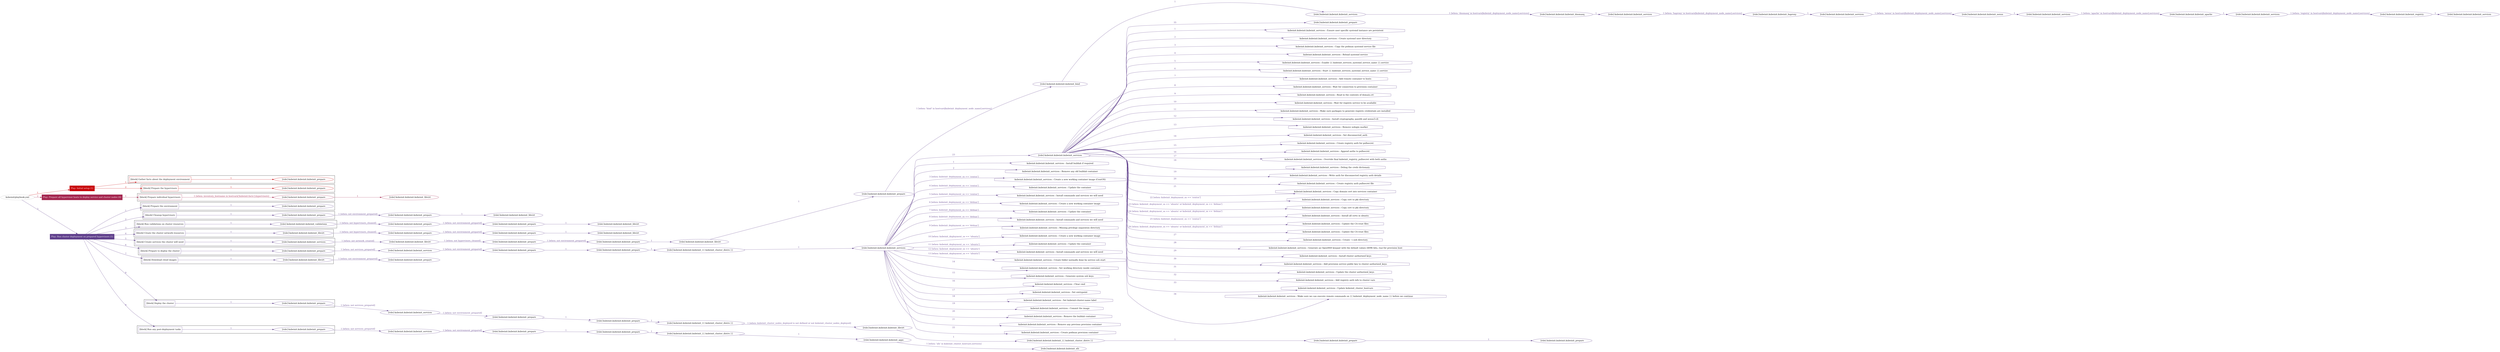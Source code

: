 digraph {
	graph [concentrate=true ordering=in rankdir=LR ratio=fill]
	edge [esep=5 sep=10]
	"kubeinit/playbook.yml" [id=root_node style=dotted]
	play_7ef641d2 [label="Play: Initial setup (1)" color="#c80408" fontcolor="#ffffff" id=play_7ef641d2 shape=box style=filled tooltip=localhost]
	"kubeinit/playbook.yml" -> play_7ef641d2 [label="1 " color="#c80408" fontcolor="#c80408" id=edge_9229eb33 labeltooltip="1 " tooltip="1 "]
	subgraph "kubeinit.kubeinit.kubeinit_prepare" {
		role_d3c37655 [label="[role] kubeinit.kubeinit.kubeinit_prepare" color="#c80408" id=role_d3c37655 tooltip="kubeinit.kubeinit.kubeinit_prepare"]
	}
	subgraph "kubeinit.kubeinit.kubeinit_prepare" {
		role_9388f45e [label="[role] kubeinit.kubeinit.kubeinit_prepare" color="#c80408" id=role_9388f45e tooltip="kubeinit.kubeinit.kubeinit_prepare"]
	}
	subgraph "Play: Initial setup (1)" {
		play_7ef641d2 -> block_a620cf10 [label=1 color="#c80408" fontcolor="#c80408" id=edge_3f5828ea labeltooltip=1 tooltip=1]
		subgraph cluster_block_a620cf10 {
			block_a620cf10 [label="[block] Gather facts about the deployment environment" color="#c80408" id=block_a620cf10 labeltooltip="Gather facts about the deployment environment" shape=box tooltip="Gather facts about the deployment environment"]
			block_a620cf10 -> role_d3c37655 [label="1 " color="#c80408" fontcolor="#c80408" id=edge_a0def81d labeltooltip="1 " tooltip="1 "]
		}
		play_7ef641d2 -> block_ea9858f0 [label=2 color="#c80408" fontcolor="#c80408" id=edge_86a83e58 labeltooltip=2 tooltip=2]
		subgraph cluster_block_ea9858f0 {
			block_ea9858f0 [label="[block] Prepare the hypervisors" color="#c80408" id=block_ea9858f0 labeltooltip="Prepare the hypervisors" shape=box tooltip="Prepare the hypervisors"]
			block_ea9858f0 -> role_9388f45e [label="1 " color="#c80408" fontcolor="#c80408" id=edge_9d6ac2a5 labeltooltip="1 " tooltip="1 "]
		}
	}
	play_17b8e06a [label="Play: Prepare all hypervisor hosts to deploy service and cluster nodes (0)" color="#a52750" fontcolor="#ffffff" id=play_17b8e06a shape=box style=filled tooltip="Play: Prepare all hypervisor hosts to deploy service and cluster nodes (0)"]
	"kubeinit/playbook.yml" -> play_17b8e06a [label="2 " color="#a52750" fontcolor="#a52750" id=edge_feb32a1e labeltooltip="2 " tooltip="2 "]
	subgraph "kubeinit.kubeinit.kubeinit_libvirt" {
		role_d0f6a2a2 [label="[role] kubeinit.kubeinit.kubeinit_libvirt" color="#a52750" id=role_d0f6a2a2 tooltip="kubeinit.kubeinit.kubeinit_libvirt"]
	}
	subgraph "kubeinit.kubeinit.kubeinit_prepare" {
		role_61cc13ee [label="[role] kubeinit.kubeinit.kubeinit_prepare" color="#a52750" id=role_61cc13ee tooltip="kubeinit.kubeinit.kubeinit_prepare"]
		role_61cc13ee -> role_d0f6a2a2 [label="1 " color="#a52750" fontcolor="#a52750" id=edge_6cecacc5 labeltooltip="1 " tooltip="1 "]
	}
	subgraph "Play: Prepare all hypervisor hosts to deploy service and cluster nodes (0)" {
		play_17b8e06a -> block_38762909 [label=1 color="#a52750" fontcolor="#a52750" id=edge_f8ca1d44 labeltooltip=1 tooltip=1]
		subgraph cluster_block_38762909 {
			block_38762909 [label="[block] Prepare individual hypervisors" color="#a52750" id=block_38762909 labeltooltip="Prepare individual hypervisors" shape=box tooltip="Prepare individual hypervisors"]
			block_38762909 -> role_61cc13ee [label="1 [when: inventory_hostname in hostvars['kubeinit-facts'].hypervisors]" color="#a52750" fontcolor="#a52750" id=edge_7ad7c5ab labeltooltip="1 [when: inventory_hostname in hostvars['kubeinit-facts'].hypervisors]" tooltip="1 [when: inventory_hostname in hostvars['kubeinit-facts'].hypervisors]"]
		}
	}
	play_dc8e702c [label="Play: Run cluster deployment on prepared hypervisors (1)" color="#60408c" fontcolor="#ffffff" id=play_dc8e702c shape=box style=filled tooltip=localhost]
	"kubeinit/playbook.yml" -> play_dc8e702c [label="3 " color="#60408c" fontcolor="#60408c" id=edge_429077a0 labeltooltip="3 " tooltip="3 "]
	subgraph "kubeinit.kubeinit.kubeinit_prepare" {
		role_bfa37e67 [label="[role] kubeinit.kubeinit.kubeinit_prepare" color="#60408c" id=role_bfa37e67 tooltip="kubeinit.kubeinit.kubeinit_prepare"]
	}
	subgraph "kubeinit.kubeinit.kubeinit_libvirt" {
		role_1237eab3 [label="[role] kubeinit.kubeinit.kubeinit_libvirt" color="#60408c" id=role_1237eab3 tooltip="kubeinit.kubeinit.kubeinit_libvirt"]
	}
	subgraph "kubeinit.kubeinit.kubeinit_prepare" {
		role_0412e98e [label="[role] kubeinit.kubeinit.kubeinit_prepare" color="#60408c" id=role_0412e98e tooltip="kubeinit.kubeinit.kubeinit_prepare"]
		role_0412e98e -> role_1237eab3 [label="1 " color="#60408c" fontcolor="#60408c" id=edge_304045d6 labeltooltip="1 " tooltip="1 "]
	}
	subgraph "kubeinit.kubeinit.kubeinit_prepare" {
		role_9734fdad [label="[role] kubeinit.kubeinit.kubeinit_prepare" color="#60408c" id=role_9734fdad tooltip="kubeinit.kubeinit.kubeinit_prepare"]
		role_9734fdad -> role_0412e98e [label="1 [when: not environment_prepared]" color="#60408c" fontcolor="#60408c" id=edge_ce184e13 labeltooltip="1 [when: not environment_prepared]" tooltip="1 [when: not environment_prepared]"]
	}
	subgraph "kubeinit.kubeinit.kubeinit_libvirt" {
		role_51c40571 [label="[role] kubeinit.kubeinit.kubeinit_libvirt" color="#60408c" id=role_51c40571 tooltip="kubeinit.kubeinit.kubeinit_libvirt"]
	}
	subgraph "kubeinit.kubeinit.kubeinit_prepare" {
		role_e1548ede [label="[role] kubeinit.kubeinit.kubeinit_prepare" color="#60408c" id=role_e1548ede tooltip="kubeinit.kubeinit.kubeinit_prepare"]
		role_e1548ede -> role_51c40571 [label="1 " color="#60408c" fontcolor="#60408c" id=edge_ac1dd80b labeltooltip="1 " tooltip="1 "]
	}
	subgraph "kubeinit.kubeinit.kubeinit_prepare" {
		role_bcafccd6 [label="[role] kubeinit.kubeinit.kubeinit_prepare" color="#60408c" id=role_bcafccd6 tooltip="kubeinit.kubeinit.kubeinit_prepare"]
		role_bcafccd6 -> role_e1548ede [label="1 [when: not environment_prepared]" color="#60408c" fontcolor="#60408c" id=edge_20e66e1a labeltooltip="1 [when: not environment_prepared]" tooltip="1 [when: not environment_prepared]"]
	}
	subgraph "kubeinit.kubeinit.kubeinit_validations" {
		role_912730a7 [label="[role] kubeinit.kubeinit.kubeinit_validations" color="#60408c" id=role_912730a7 tooltip="kubeinit.kubeinit.kubeinit_validations"]
		role_912730a7 -> role_bcafccd6 [label="1 [when: not hypervisors_cleaned]" color="#60408c" fontcolor="#60408c" id=edge_6a1ddc0b labeltooltip="1 [when: not hypervisors_cleaned]" tooltip="1 [when: not hypervisors_cleaned]"]
	}
	subgraph "kubeinit.kubeinit.kubeinit_libvirt" {
		role_a18df53a [label="[role] kubeinit.kubeinit.kubeinit_libvirt" color="#60408c" id=role_a18df53a tooltip="kubeinit.kubeinit.kubeinit_libvirt"]
	}
	subgraph "kubeinit.kubeinit.kubeinit_prepare" {
		role_34956308 [label="[role] kubeinit.kubeinit.kubeinit_prepare" color="#60408c" id=role_34956308 tooltip="kubeinit.kubeinit.kubeinit_prepare"]
		role_34956308 -> role_a18df53a [label="1 " color="#60408c" fontcolor="#60408c" id=edge_374e7205 labeltooltip="1 " tooltip="1 "]
	}
	subgraph "kubeinit.kubeinit.kubeinit_prepare" {
		role_d9edcf5e [label="[role] kubeinit.kubeinit.kubeinit_prepare" color="#60408c" id=role_d9edcf5e tooltip="kubeinit.kubeinit.kubeinit_prepare"]
		role_d9edcf5e -> role_34956308 [label="1 [when: not environment_prepared]" color="#60408c" fontcolor="#60408c" id=edge_7bb5e4b8 labeltooltip="1 [when: not environment_prepared]" tooltip="1 [when: not environment_prepared]"]
	}
	subgraph "kubeinit.kubeinit.kubeinit_libvirt" {
		role_9722047a [label="[role] kubeinit.kubeinit.kubeinit_libvirt" color="#60408c" id=role_9722047a tooltip="kubeinit.kubeinit.kubeinit_libvirt"]
		role_9722047a -> role_d9edcf5e [label="1 [when: not hypervisors_cleaned]" color="#60408c" fontcolor="#60408c" id=edge_a1072fc7 labeltooltip="1 [when: not hypervisors_cleaned]" tooltip="1 [when: not hypervisors_cleaned]"]
	}
	subgraph "kubeinit.kubeinit.kubeinit_services" {
		role_895cd0a5 [label="[role] kubeinit.kubeinit.kubeinit_services" color="#60408c" id=role_895cd0a5 tooltip="kubeinit.kubeinit.kubeinit_services"]
	}
	subgraph "kubeinit.kubeinit.kubeinit_registry" {
		role_f5557b2b [label="[role] kubeinit.kubeinit.kubeinit_registry" color="#60408c" id=role_f5557b2b tooltip="kubeinit.kubeinit.kubeinit_registry"]
		role_f5557b2b -> role_895cd0a5 [label="1 " color="#60408c" fontcolor="#60408c" id=edge_2aadaecb labeltooltip="1 " tooltip="1 "]
	}
	subgraph "kubeinit.kubeinit.kubeinit_services" {
		role_0cc4aad2 [label="[role] kubeinit.kubeinit.kubeinit_services" color="#60408c" id=role_0cc4aad2 tooltip="kubeinit.kubeinit.kubeinit_services"]
		role_0cc4aad2 -> role_f5557b2b [label="1 [when: 'registry' in hostvars[kubeinit_deployment_node_name].services]" color="#60408c" fontcolor="#60408c" id=edge_55b027f3 labeltooltip="1 [when: 'registry' in hostvars[kubeinit_deployment_node_name].services]" tooltip="1 [when: 'registry' in hostvars[kubeinit_deployment_node_name].services]"]
	}
	subgraph "kubeinit.kubeinit.kubeinit_apache" {
		role_e79967e1 [label="[role] kubeinit.kubeinit.kubeinit_apache" color="#60408c" id=role_e79967e1 tooltip="kubeinit.kubeinit.kubeinit_apache"]
		role_e79967e1 -> role_0cc4aad2 [label="1 " color="#60408c" fontcolor="#60408c" id=edge_3d28e336 labeltooltip="1 " tooltip="1 "]
	}
	subgraph "kubeinit.kubeinit.kubeinit_services" {
		role_bc97a1d6 [label="[role] kubeinit.kubeinit.kubeinit_services" color="#60408c" id=role_bc97a1d6 tooltip="kubeinit.kubeinit.kubeinit_services"]
		role_bc97a1d6 -> role_e79967e1 [label="1 [when: 'apache' in hostvars[kubeinit_deployment_node_name].services]" color="#60408c" fontcolor="#60408c" id=edge_e76943b4 labeltooltip="1 [when: 'apache' in hostvars[kubeinit_deployment_node_name].services]" tooltip="1 [when: 'apache' in hostvars[kubeinit_deployment_node_name].services]"]
	}
	subgraph "kubeinit.kubeinit.kubeinit_nexus" {
		role_aae0667c [label="[role] kubeinit.kubeinit.kubeinit_nexus" color="#60408c" id=role_aae0667c tooltip="kubeinit.kubeinit.kubeinit_nexus"]
		role_aae0667c -> role_bc97a1d6 [label="1 " color="#60408c" fontcolor="#60408c" id=edge_2239d2ff labeltooltip="1 " tooltip="1 "]
	}
	subgraph "kubeinit.kubeinit.kubeinit_services" {
		role_c2e85fbb [label="[role] kubeinit.kubeinit.kubeinit_services" color="#60408c" id=role_c2e85fbb tooltip="kubeinit.kubeinit.kubeinit_services"]
		role_c2e85fbb -> role_aae0667c [label="1 [when: 'nexus' in hostvars[kubeinit_deployment_node_name].services]" color="#60408c" fontcolor="#60408c" id=edge_f15aad3e labeltooltip="1 [when: 'nexus' in hostvars[kubeinit_deployment_node_name].services]" tooltip="1 [when: 'nexus' in hostvars[kubeinit_deployment_node_name].services]"]
	}
	subgraph "kubeinit.kubeinit.kubeinit_haproxy" {
		role_f889a694 [label="[role] kubeinit.kubeinit.kubeinit_haproxy" color="#60408c" id=role_f889a694 tooltip="kubeinit.kubeinit.kubeinit_haproxy"]
		role_f889a694 -> role_c2e85fbb [label="1 " color="#60408c" fontcolor="#60408c" id=edge_c2e4ac3a labeltooltip="1 " tooltip="1 "]
	}
	subgraph "kubeinit.kubeinit.kubeinit_services" {
		role_9a3930e7 [label="[role] kubeinit.kubeinit.kubeinit_services" color="#60408c" id=role_9a3930e7 tooltip="kubeinit.kubeinit.kubeinit_services"]
		role_9a3930e7 -> role_f889a694 [label="1 [when: 'haproxy' in hostvars[kubeinit_deployment_node_name].services]" color="#60408c" fontcolor="#60408c" id=edge_5c1b4504 labeltooltip="1 [when: 'haproxy' in hostvars[kubeinit_deployment_node_name].services]" tooltip="1 [when: 'haproxy' in hostvars[kubeinit_deployment_node_name].services]"]
	}
	subgraph "kubeinit.kubeinit.kubeinit_dnsmasq" {
		role_8febf64c [label="[role] kubeinit.kubeinit.kubeinit_dnsmasq" color="#60408c" id=role_8febf64c tooltip="kubeinit.kubeinit.kubeinit_dnsmasq"]
		role_8febf64c -> role_9a3930e7 [label="1 " color="#60408c" fontcolor="#60408c" id=edge_4bfc6994 labeltooltip="1 " tooltip="1 "]
	}
	subgraph "kubeinit.kubeinit.kubeinit_services" {
		role_ddec2f4d [label="[role] kubeinit.kubeinit.kubeinit_services" color="#60408c" id=role_ddec2f4d tooltip="kubeinit.kubeinit.kubeinit_services"]
		role_ddec2f4d -> role_8febf64c [label="1 [when: 'dnsmasq' in hostvars[kubeinit_deployment_node_name].services]" color="#60408c" fontcolor="#60408c" id=edge_0fdf2eda labeltooltip="1 [when: 'dnsmasq' in hostvars[kubeinit_deployment_node_name].services]" tooltip="1 [when: 'dnsmasq' in hostvars[kubeinit_deployment_node_name].services]"]
	}
	subgraph "kubeinit.kubeinit.kubeinit_bind" {
		role_a89654ce [label="[role] kubeinit.kubeinit.kubeinit_bind" color="#60408c" id=role_a89654ce tooltip="kubeinit.kubeinit.kubeinit_bind"]
		role_a89654ce -> role_ddec2f4d [label="1 " color="#60408c" fontcolor="#60408c" id=edge_c0d2527a labeltooltip="1 " tooltip="1 "]
	}
	subgraph "kubeinit.kubeinit.kubeinit_prepare" {
		role_81227432 [label="[role] kubeinit.kubeinit.kubeinit_prepare" color="#60408c" id=role_81227432 tooltip="kubeinit.kubeinit.kubeinit_prepare"]
		role_81227432 -> role_a89654ce [label="1 [when: 'bind' in hostvars[kubeinit_deployment_node_name].services]" color="#60408c" fontcolor="#60408c" id=edge_bbfbdb62 labeltooltip="1 [when: 'bind' in hostvars[kubeinit_deployment_node_name].services]" tooltip="1 [when: 'bind' in hostvars[kubeinit_deployment_node_name].services]"]
	}
	subgraph "kubeinit.kubeinit.kubeinit_libvirt" {
		role_92d2080b [label="[role] kubeinit.kubeinit.kubeinit_libvirt" color="#60408c" id=role_92d2080b tooltip="kubeinit.kubeinit.kubeinit_libvirt"]
		role_92d2080b -> role_81227432 [label="1 " color="#60408c" fontcolor="#60408c" id=edge_01292483 labeltooltip="1 " tooltip="1 "]
	}
	subgraph "kubeinit.kubeinit.kubeinit_prepare" {
		role_4202a0f2 [label="[role] kubeinit.kubeinit.kubeinit_prepare" color="#60408c" id=role_4202a0f2 tooltip="kubeinit.kubeinit.kubeinit_prepare"]
		role_4202a0f2 -> role_92d2080b [label="1 " color="#60408c" fontcolor="#60408c" id=edge_36258287 labeltooltip="1 " tooltip="1 "]
	}
	subgraph "kubeinit.kubeinit.kubeinit_prepare" {
		role_b561aedf [label="[role] kubeinit.kubeinit.kubeinit_prepare" color="#60408c" id=role_b561aedf tooltip="kubeinit.kubeinit.kubeinit_prepare"]
		role_b561aedf -> role_4202a0f2 [label="1 [when: not environment_prepared]" color="#60408c" fontcolor="#60408c" id=edge_51d8f796 labeltooltip="1 [when: not environment_prepared]" tooltip="1 [when: not environment_prepared]"]
	}
	subgraph "kubeinit.kubeinit.kubeinit_libvirt" {
		role_6730b443 [label="[role] kubeinit.kubeinit.kubeinit_libvirt" color="#60408c" id=role_6730b443 tooltip="kubeinit.kubeinit.kubeinit_libvirt"]
		role_6730b443 -> role_b561aedf [label="1 [when: not hypervisors_cleaned]" color="#60408c" fontcolor="#60408c" id=edge_279ea3dd labeltooltip="1 [when: not hypervisors_cleaned]" tooltip="1 [when: not hypervisors_cleaned]"]
	}
	subgraph "kubeinit.kubeinit.kubeinit_services" {
		role_2de097e1 [label="[role] kubeinit.kubeinit.kubeinit_services" color="#60408c" id=role_2de097e1 tooltip="kubeinit.kubeinit.kubeinit_services"]
		role_2de097e1 -> role_6730b443 [label="1 [when: not network_created]" color="#60408c" fontcolor="#60408c" id=edge_ddd098fb labeltooltip="1 [when: not network_created]" tooltip="1 [when: not network_created]"]
	}
	subgraph "kubeinit.kubeinit.kubeinit_prepare" {
		role_52559f12 [label="[role] kubeinit.kubeinit.kubeinit_prepare" color="#60408c" id=role_52559f12 tooltip="kubeinit.kubeinit.kubeinit_prepare"]
	}
	subgraph "kubeinit.kubeinit.kubeinit_services" {
		role_8ddd42b5 [label="[role] kubeinit.kubeinit.kubeinit_services" color="#60408c" id=role_8ddd42b5 tooltip="kubeinit.kubeinit.kubeinit_services"]
		task_cc724f95 [label="kubeinit.kubeinit.kubeinit_services : Ensure user specific systemd instance are persistent" color="#60408c" id=task_cc724f95 shape=octagon tooltip="kubeinit.kubeinit.kubeinit_services : Ensure user specific systemd instance are persistent"]
		role_8ddd42b5 -> task_cc724f95 [label="1 " color="#60408c" fontcolor="#60408c" id=edge_41b748b6 labeltooltip="1 " tooltip="1 "]
		task_15141f23 [label="kubeinit.kubeinit.kubeinit_services : Create systemd user directory" color="#60408c" id=task_15141f23 shape=octagon tooltip="kubeinit.kubeinit.kubeinit_services : Create systemd user directory"]
		role_8ddd42b5 -> task_15141f23 [label="2 " color="#60408c" fontcolor="#60408c" id=edge_24dd7a81 labeltooltip="2 " tooltip="2 "]
		task_aae76a20 [label="kubeinit.kubeinit.kubeinit_services : Copy the podman systemd service file" color="#60408c" id=task_aae76a20 shape=octagon tooltip="kubeinit.kubeinit.kubeinit_services : Copy the podman systemd service file"]
		role_8ddd42b5 -> task_aae76a20 [label="3 " color="#60408c" fontcolor="#60408c" id=edge_8f98169f labeltooltip="3 " tooltip="3 "]
		task_e83495ce [label="kubeinit.kubeinit.kubeinit_services : Reload systemd service" color="#60408c" id=task_e83495ce shape=octagon tooltip="kubeinit.kubeinit.kubeinit_services : Reload systemd service"]
		role_8ddd42b5 -> task_e83495ce [label="4 " color="#60408c" fontcolor="#60408c" id=edge_6c76dcc4 labeltooltip="4 " tooltip="4 "]
		task_2aa508a5 [label="kubeinit.kubeinit.kubeinit_services : Enable {{ kubeinit_services_systemd_service_name }}.service" color="#60408c" id=task_2aa508a5 shape=octagon tooltip="kubeinit.kubeinit.kubeinit_services : Enable {{ kubeinit_services_systemd_service_name }}.service"]
		role_8ddd42b5 -> task_2aa508a5 [label="5 " color="#60408c" fontcolor="#60408c" id=edge_395c88e9 labeltooltip="5 " tooltip="5 "]
		task_11880cfb [label="kubeinit.kubeinit.kubeinit_services : Start {{ kubeinit_services_systemd_service_name }}.service" color="#60408c" id=task_11880cfb shape=octagon tooltip="kubeinit.kubeinit.kubeinit_services : Start {{ kubeinit_services_systemd_service_name }}.service"]
		role_8ddd42b5 -> task_11880cfb [label="6 " color="#60408c" fontcolor="#60408c" id=edge_130b6fc4 labeltooltip="6 " tooltip="6 "]
		task_1d15d584 [label="kubeinit.kubeinit.kubeinit_services : Add remote container to hosts" color="#60408c" id=task_1d15d584 shape=octagon tooltip="kubeinit.kubeinit.kubeinit_services : Add remote container to hosts"]
		role_8ddd42b5 -> task_1d15d584 [label="7 " color="#60408c" fontcolor="#60408c" id=edge_6a71ab74 labeltooltip="7 " tooltip="7 "]
		task_0cb507a7 [label="kubeinit.kubeinit.kubeinit_services : Wait for connection to provision container" color="#60408c" id=task_0cb507a7 shape=octagon tooltip="kubeinit.kubeinit.kubeinit_services : Wait for connection to provision container"]
		role_8ddd42b5 -> task_0cb507a7 [label="8 " color="#60408c" fontcolor="#60408c" id=edge_fb9d86ee labeltooltip="8 " tooltip="8 "]
		task_c0b17337 [label="kubeinit.kubeinit.kubeinit_services : Read in the contents of domain.crt" color="#60408c" id=task_c0b17337 shape=octagon tooltip="kubeinit.kubeinit.kubeinit_services : Read in the contents of domain.crt"]
		role_8ddd42b5 -> task_c0b17337 [label="9 " color="#60408c" fontcolor="#60408c" id=edge_d0fd674a labeltooltip="9 " tooltip="9 "]
		task_5dca2523 [label="kubeinit.kubeinit.kubeinit_services : Wait for registry service to be available" color="#60408c" id=task_5dca2523 shape=octagon tooltip="kubeinit.kubeinit.kubeinit_services : Wait for registry service to be available"]
		role_8ddd42b5 -> task_5dca2523 [label="10 " color="#60408c" fontcolor="#60408c" id=edge_f971479e labeltooltip="10 " tooltip="10 "]
		task_5818f3e5 [label="kubeinit.kubeinit.kubeinit_services : Make sure packages to generate registry credentials are installed" color="#60408c" id=task_5818f3e5 shape=octagon tooltip="kubeinit.kubeinit.kubeinit_services : Make sure packages to generate registry credentials are installed"]
		role_8ddd42b5 -> task_5818f3e5 [label="11 " color="#60408c" fontcolor="#60408c" id=edge_f937b6a9 labeltooltip="11 " tooltip="11 "]
		task_ad82a70c [label="kubeinit.kubeinit.kubeinit_services : Install cryptography, passlib and nexus3-cli" color="#60408c" id=task_ad82a70c shape=octagon tooltip="kubeinit.kubeinit.kubeinit_services : Install cryptography, passlib and nexus3-cli"]
		role_8ddd42b5 -> task_ad82a70c [label="12 " color="#60408c" fontcolor="#60408c" id=edge_6a3cb16e labeltooltip="12 " tooltip="12 "]
		task_36d6356a [label="kubeinit.kubeinit.kubeinit_services : Remove nologin marker" color="#60408c" id=task_36d6356a shape=octagon tooltip="kubeinit.kubeinit.kubeinit_services : Remove nologin marker"]
		role_8ddd42b5 -> task_36d6356a [label="13 " color="#60408c" fontcolor="#60408c" id=edge_a09d2d33 labeltooltip="13 " tooltip="13 "]
		task_95d67033 [label="kubeinit.kubeinit.kubeinit_services : Set disconnected_auth" color="#60408c" id=task_95d67033 shape=octagon tooltip="kubeinit.kubeinit.kubeinit_services : Set disconnected_auth"]
		role_8ddd42b5 -> task_95d67033 [label="14 " color="#60408c" fontcolor="#60408c" id=edge_3fb0353a labeltooltip="14 " tooltip="14 "]
		task_3ef33c67 [label="kubeinit.kubeinit.kubeinit_services : Create registry auth for pullsecret" color="#60408c" id=task_3ef33c67 shape=octagon tooltip="kubeinit.kubeinit.kubeinit_services : Create registry auth for pullsecret"]
		role_8ddd42b5 -> task_3ef33c67 [label="15 " color="#60408c" fontcolor="#60408c" id=edge_dfceaa9b labeltooltip="15 " tooltip="15 "]
		task_5523465d [label="kubeinit.kubeinit.kubeinit_services : Append auths to pullsecret" color="#60408c" id=task_5523465d shape=octagon tooltip="kubeinit.kubeinit.kubeinit_services : Append auths to pullsecret"]
		role_8ddd42b5 -> task_5523465d [label="16 " color="#60408c" fontcolor="#60408c" id=edge_f17854e0 labeltooltip="16 " tooltip="16 "]
		task_8c6355fc [label="kubeinit.kubeinit.kubeinit_services : Override final kubeinit_registry_pullsecret with both auths" color="#60408c" id=task_8c6355fc shape=octagon tooltip="kubeinit.kubeinit.kubeinit_services : Override final kubeinit_registry_pullsecret with both auths"]
		role_8ddd42b5 -> task_8c6355fc [label="17 " color="#60408c" fontcolor="#60408c" id=edge_364c348e labeltooltip="17 " tooltip="17 "]
		task_e88532f3 [label="kubeinit.kubeinit.kubeinit_services : Debug the creds dictionary" color="#60408c" id=task_e88532f3 shape=octagon tooltip="kubeinit.kubeinit.kubeinit_services : Debug the creds dictionary"]
		role_8ddd42b5 -> task_e88532f3 [label="18 " color="#60408c" fontcolor="#60408c" id=edge_3ad23ddb labeltooltip="18 " tooltip="18 "]
		task_0bead3fa [label="kubeinit.kubeinit.kubeinit_services : Write auth for disconnected registry auth details" color="#60408c" id=task_0bead3fa shape=octagon tooltip="kubeinit.kubeinit.kubeinit_services : Write auth for disconnected registry auth details"]
		role_8ddd42b5 -> task_0bead3fa [label="19 " color="#60408c" fontcolor="#60408c" id=edge_d33efb12 labeltooltip="19 " tooltip="19 "]
		task_d8595418 [label="kubeinit.kubeinit.kubeinit_services : Create registry auth pullsecret file" color="#60408c" id=task_d8595418 shape=octagon tooltip="kubeinit.kubeinit.kubeinit_services : Create registry auth pullsecret file"]
		role_8ddd42b5 -> task_d8595418 [label="20 " color="#60408c" fontcolor="#60408c" id=edge_a8e39ef9 labeltooltip="20 " tooltip="20 "]
		task_2bb55952 [label="kubeinit.kubeinit.kubeinit_services : Copy domain cert into services container" color="#60408c" id=task_2bb55952 shape=octagon tooltip="kubeinit.kubeinit.kubeinit_services : Copy domain cert into services container"]
		role_8ddd42b5 -> task_2bb55952 [label="21 " color="#60408c" fontcolor="#60408c" id=edge_5f516dd8 labeltooltip="21 " tooltip="21 "]
		task_b15ed87d [label="kubeinit.kubeinit.kubeinit_services : Copy cert to pki directory" color="#60408c" id=task_b15ed87d shape=octagon tooltip="kubeinit.kubeinit.kubeinit_services : Copy cert to pki directory"]
		role_8ddd42b5 -> task_b15ed87d [label="22 [when: kubeinit_deployment_os == 'centos']" color="#60408c" fontcolor="#60408c" id=edge_7c194281 labeltooltip="22 [when: kubeinit_deployment_os == 'centos']" tooltip="22 [when: kubeinit_deployment_os == 'centos']"]
		task_8eced7c5 [label="kubeinit.kubeinit.kubeinit_services : Copy cert to pki directory" color="#60408c" id=task_8eced7c5 shape=octagon tooltip="kubeinit.kubeinit.kubeinit_services : Copy cert to pki directory"]
		role_8ddd42b5 -> task_8eced7c5 [label="23 [when: kubeinit_deployment_os == 'ubuntu' or kubeinit_deployment_os == 'debian']" color="#60408c" fontcolor="#60408c" id=edge_24290fe5 labeltooltip="23 [when: kubeinit_deployment_os == 'ubuntu' or kubeinit_deployment_os == 'debian']" tooltip="23 [when: kubeinit_deployment_os == 'ubuntu' or kubeinit_deployment_os == 'debian']"]
		task_41810fb2 [label="kubeinit.kubeinit.kubeinit_services : Install all certs in ubuntu" color="#60408c" id=task_41810fb2 shape=octagon tooltip="kubeinit.kubeinit.kubeinit_services : Install all certs in ubuntu"]
		role_8ddd42b5 -> task_41810fb2 [label="24 [when: kubeinit_deployment_os == 'ubuntu' or kubeinit_deployment_os == 'debian']" color="#60408c" fontcolor="#60408c" id=edge_7a57e2db labeltooltip="24 [when: kubeinit_deployment_os == 'ubuntu' or kubeinit_deployment_os == 'debian']" tooltip="24 [when: kubeinit_deployment_os == 'ubuntu' or kubeinit_deployment_os == 'debian']"]
		task_419ec7d5 [label="kubeinit.kubeinit.kubeinit_services : Update the CA trust files" color="#60408c" id=task_419ec7d5 shape=octagon tooltip="kubeinit.kubeinit.kubeinit_services : Update the CA trust files"]
		role_8ddd42b5 -> task_419ec7d5 [label="25 [when: kubeinit_deployment_os == 'centos']" color="#60408c" fontcolor="#60408c" id=edge_9c8e9505 labeltooltip="25 [when: kubeinit_deployment_os == 'centos']" tooltip="25 [when: kubeinit_deployment_os == 'centos']"]
		task_4a6fec6e [label="kubeinit.kubeinit.kubeinit_services : Update the CA trust files" color="#60408c" id=task_4a6fec6e shape=octagon tooltip="kubeinit.kubeinit.kubeinit_services : Update the CA trust files"]
		role_8ddd42b5 -> task_4a6fec6e [label="26 [when: kubeinit_deployment_os == 'ubuntu' or kubeinit_deployment_os == 'debian']" color="#60408c" fontcolor="#60408c" id=edge_b57f3190 labeltooltip="26 [when: kubeinit_deployment_os == 'ubuntu' or kubeinit_deployment_os == 'debian']" tooltip="26 [when: kubeinit_deployment_os == 'ubuntu' or kubeinit_deployment_os == 'debian']"]
		task_4bc5944e [label="kubeinit.kubeinit.kubeinit_services : Create ~/.ssh directory" color="#60408c" id=task_4bc5944e shape=octagon tooltip="kubeinit.kubeinit.kubeinit_services : Create ~/.ssh directory"]
		role_8ddd42b5 -> task_4bc5944e [label="27 " color="#60408c" fontcolor="#60408c" id=edge_d0f4ba12 labeltooltip="27 " tooltip="27 "]
		task_01554507 [label="kubeinit.kubeinit.kubeinit_services : Generate an OpenSSH keypair with the default values (4096 bits, rsa) for provision host" color="#60408c" id=task_01554507 shape=octagon tooltip="kubeinit.kubeinit.kubeinit_services : Generate an OpenSSH keypair with the default values (4096 bits, rsa) for provision host"]
		role_8ddd42b5 -> task_01554507 [label="28 " color="#60408c" fontcolor="#60408c" id=edge_a9cc94bb labeltooltip="28 " tooltip="28 "]
		task_a787a51c [label="kubeinit.kubeinit.kubeinit_services : Install cluster authorized keys" color="#60408c" id=task_a787a51c shape=octagon tooltip="kubeinit.kubeinit.kubeinit_services : Install cluster authorized keys"]
		role_8ddd42b5 -> task_a787a51c [label="29 " color="#60408c" fontcolor="#60408c" id=edge_2711ce24 labeltooltip="29 " tooltip="29 "]
		task_1ba3f7e6 [label="kubeinit.kubeinit.kubeinit_services : Add provision service public key to cluster authorized_keys" color="#60408c" id=task_1ba3f7e6 shape=octagon tooltip="kubeinit.kubeinit.kubeinit_services : Add provision service public key to cluster authorized_keys"]
		role_8ddd42b5 -> task_1ba3f7e6 [label="30 " color="#60408c" fontcolor="#60408c" id=edge_c23fd5ec labeltooltip="30 " tooltip="30 "]
		task_7e909c0d [label="kubeinit.kubeinit.kubeinit_services : Update the cluster authorized_keys" color="#60408c" id=task_7e909c0d shape=octagon tooltip="kubeinit.kubeinit.kubeinit_services : Update the cluster authorized_keys"]
		role_8ddd42b5 -> task_7e909c0d [label="31 " color="#60408c" fontcolor="#60408c" id=edge_623c40b8 labeltooltip="31 " tooltip="31 "]
		task_8dfcd30e [label="kubeinit.kubeinit.kubeinit_services : Add registry auth info to cluster vars" color="#60408c" id=task_8dfcd30e shape=octagon tooltip="kubeinit.kubeinit.kubeinit_services : Add registry auth info to cluster vars"]
		role_8ddd42b5 -> task_8dfcd30e [label="32 " color="#60408c" fontcolor="#60408c" id=edge_55a8fc7e labeltooltip="32 " tooltip="32 "]
		task_9bbf71b6 [label="kubeinit.kubeinit.kubeinit_services : Update kubeinit_cluster_hostvars" color="#60408c" id=task_9bbf71b6 shape=octagon tooltip="kubeinit.kubeinit.kubeinit_services : Update kubeinit_cluster_hostvars"]
		role_8ddd42b5 -> task_9bbf71b6 [label="33 " color="#60408c" fontcolor="#60408c" id=edge_11abe8f8 labeltooltip="33 " tooltip="33 "]
		task_d617db55 [label="kubeinit.kubeinit.kubeinit_services : Make sure we can execute remote commands on {{ kubeinit_deployment_node_name }} before we continue" color="#60408c" id=task_d617db55 shape=octagon tooltip="kubeinit.kubeinit.kubeinit_services : Make sure we can execute remote commands on {{ kubeinit_deployment_node_name }} before we continue"]
		role_8ddd42b5 -> task_d617db55 [label="34 " color="#60408c" fontcolor="#60408c" id=edge_0195aadd labeltooltip="34 " tooltip="34 "]
		role_8ddd42b5 -> role_52559f12 [label="35 " color="#60408c" fontcolor="#60408c" id=edge_c2b7fceb labeltooltip="35 " tooltip="35 "]
	}
	subgraph "kubeinit.kubeinit.kubeinit_services" {
		role_77fad123 [label="[role] kubeinit.kubeinit.kubeinit_services" color="#60408c" id=role_77fad123 tooltip="kubeinit.kubeinit.kubeinit_services"]
		task_06cc9114 [label="kubeinit.kubeinit.kubeinit_services : Install buildah if required" color="#60408c" id=task_06cc9114 shape=octagon tooltip="kubeinit.kubeinit.kubeinit_services : Install buildah if required"]
		role_77fad123 -> task_06cc9114 [label="1 " color="#60408c" fontcolor="#60408c" id=edge_cc7f45fc labeltooltip="1 " tooltip="1 "]
		task_b1f20286 [label="kubeinit.kubeinit.kubeinit_services : Remove any old buildah container" color="#60408c" id=task_b1f20286 shape=octagon tooltip="kubeinit.kubeinit.kubeinit_services : Remove any old buildah container"]
		role_77fad123 -> task_b1f20286 [label="2 " color="#60408c" fontcolor="#60408c" id=edge_7e29541c labeltooltip="2 " tooltip="2 "]
		task_a6282e34 [label="kubeinit.kubeinit.kubeinit_services : Create a new working container image (CentOS)" color="#60408c" id=task_a6282e34 shape=octagon tooltip="kubeinit.kubeinit.kubeinit_services : Create a new working container image (CentOS)"]
		role_77fad123 -> task_a6282e34 [label="3 [when: kubeinit_deployment_os == 'centos']" color="#60408c" fontcolor="#60408c" id=edge_1fbb10bd labeltooltip="3 [when: kubeinit_deployment_os == 'centos']" tooltip="3 [when: kubeinit_deployment_os == 'centos']"]
		task_ebe133a2 [label="kubeinit.kubeinit.kubeinit_services : Update the container" color="#60408c" id=task_ebe133a2 shape=octagon tooltip="kubeinit.kubeinit.kubeinit_services : Update the container"]
		role_77fad123 -> task_ebe133a2 [label="4 [when: kubeinit_deployment_os == 'centos']" color="#60408c" fontcolor="#60408c" id=edge_30bcc951 labeltooltip="4 [when: kubeinit_deployment_os == 'centos']" tooltip="4 [when: kubeinit_deployment_os == 'centos']"]
		task_4c51d0e2 [label="kubeinit.kubeinit.kubeinit_services : Install commands and services we will need" color="#60408c" id=task_4c51d0e2 shape=octagon tooltip="kubeinit.kubeinit.kubeinit_services : Install commands and services we will need"]
		role_77fad123 -> task_4c51d0e2 [label="5 [when: kubeinit_deployment_os == 'centos']" color="#60408c" fontcolor="#60408c" id=edge_3cf47e13 labeltooltip="5 [when: kubeinit_deployment_os == 'centos']" tooltip="5 [when: kubeinit_deployment_os == 'centos']"]
		task_01b7cf29 [label="kubeinit.kubeinit.kubeinit_services : Create a new working container image" color="#60408c" id=task_01b7cf29 shape=octagon tooltip="kubeinit.kubeinit.kubeinit_services : Create a new working container image"]
		role_77fad123 -> task_01b7cf29 [label="6 [when: kubeinit_deployment_os == 'debian']" color="#60408c" fontcolor="#60408c" id=edge_21b15812 labeltooltip="6 [when: kubeinit_deployment_os == 'debian']" tooltip="6 [when: kubeinit_deployment_os == 'debian']"]
		task_fd936789 [label="kubeinit.kubeinit.kubeinit_services : Update the container" color="#60408c" id=task_fd936789 shape=octagon tooltip="kubeinit.kubeinit.kubeinit_services : Update the container"]
		role_77fad123 -> task_fd936789 [label="7 [when: kubeinit_deployment_os == 'debian']" color="#60408c" fontcolor="#60408c" id=edge_40468911 labeltooltip="7 [when: kubeinit_deployment_os == 'debian']" tooltip="7 [when: kubeinit_deployment_os == 'debian']"]
		task_66692ebf [label="kubeinit.kubeinit.kubeinit_services : Install commands and services we will need" color="#60408c" id=task_66692ebf shape=octagon tooltip="kubeinit.kubeinit.kubeinit_services : Install commands and services we will need"]
		role_77fad123 -> task_66692ebf [label="8 [when: kubeinit_deployment_os == 'debian']" color="#60408c" fontcolor="#60408c" id=edge_1c394f37 labeltooltip="8 [when: kubeinit_deployment_os == 'debian']" tooltip="8 [when: kubeinit_deployment_os == 'debian']"]
		task_49dfcd29 [label="kubeinit.kubeinit.kubeinit_services : Missing privilege separation directory" color="#60408c" id=task_49dfcd29 shape=octagon tooltip="kubeinit.kubeinit.kubeinit_services : Missing privilege separation directory"]
		role_77fad123 -> task_49dfcd29 [label="9 [when: kubeinit_deployment_os == 'debian']" color="#60408c" fontcolor="#60408c" id=edge_f0ceeda1 labeltooltip="9 [when: kubeinit_deployment_os == 'debian']" tooltip="9 [when: kubeinit_deployment_os == 'debian']"]
		task_0be1261c [label="kubeinit.kubeinit.kubeinit_services : Create a new working container image" color="#60408c" id=task_0be1261c shape=octagon tooltip="kubeinit.kubeinit.kubeinit_services : Create a new working container image"]
		role_77fad123 -> task_0be1261c [label="10 [when: kubeinit_deployment_os == 'ubuntu']" color="#60408c" fontcolor="#60408c" id=edge_8ce94494 labeltooltip="10 [when: kubeinit_deployment_os == 'ubuntu']" tooltip="10 [when: kubeinit_deployment_os == 'ubuntu']"]
		task_0dae76a7 [label="kubeinit.kubeinit.kubeinit_services : Update the container" color="#60408c" id=task_0dae76a7 shape=octagon tooltip="kubeinit.kubeinit.kubeinit_services : Update the container"]
		role_77fad123 -> task_0dae76a7 [label="11 [when: kubeinit_deployment_os == 'ubuntu']" color="#60408c" fontcolor="#60408c" id=edge_9272d7f0 labeltooltip="11 [when: kubeinit_deployment_os == 'ubuntu']" tooltip="11 [when: kubeinit_deployment_os == 'ubuntu']"]
		task_cd9436a4 [label="kubeinit.kubeinit.kubeinit_services : Install commands and services we will need" color="#60408c" id=task_cd9436a4 shape=octagon tooltip="kubeinit.kubeinit.kubeinit_services : Install commands and services we will need"]
		role_77fad123 -> task_cd9436a4 [label="12 [when: kubeinit_deployment_os == 'ubuntu']" color="#60408c" fontcolor="#60408c" id=edge_d1957dc9 labeltooltip="12 [when: kubeinit_deployment_os == 'ubuntu']" tooltip="12 [when: kubeinit_deployment_os == 'ubuntu']"]
		task_9f2fec46 [label="kubeinit.kubeinit.kubeinit_services : Create folder normally done by service ssh start" color="#60408c" id=task_9f2fec46 shape=octagon tooltip="kubeinit.kubeinit.kubeinit_services : Create folder normally done by service ssh start"]
		role_77fad123 -> task_9f2fec46 [label="13 [when: kubeinit_deployment_os == 'ubuntu']" color="#60408c" fontcolor="#60408c" id=edge_15b4389b labeltooltip="13 [when: kubeinit_deployment_os == 'ubuntu']" tooltip="13 [when: kubeinit_deployment_os == 'ubuntu']"]
		task_c2d8c66a [label="kubeinit.kubeinit.kubeinit_services : Set working directory inside container" color="#60408c" id=task_c2d8c66a shape=octagon tooltip="kubeinit.kubeinit.kubeinit_services : Set working directory inside container"]
		role_77fad123 -> task_c2d8c66a [label="14 " color="#60408c" fontcolor="#60408c" id=edge_a2f4f832 labeltooltip="14 " tooltip="14 "]
		task_7d3388dd [label="kubeinit.kubeinit.kubeinit_services : Generate system ssh keys" color="#60408c" id=task_7d3388dd shape=octagon tooltip="kubeinit.kubeinit.kubeinit_services : Generate system ssh keys"]
		role_77fad123 -> task_7d3388dd [label="15 " color="#60408c" fontcolor="#60408c" id=edge_0ec8a4dd labeltooltip="15 " tooltip="15 "]
		task_124ade05 [label="kubeinit.kubeinit.kubeinit_services : Clear cmd" color="#60408c" id=task_124ade05 shape=octagon tooltip="kubeinit.kubeinit.kubeinit_services : Clear cmd"]
		role_77fad123 -> task_124ade05 [label="16 " color="#60408c" fontcolor="#60408c" id=edge_50fa27ca labeltooltip="16 " tooltip="16 "]
		task_51faa329 [label="kubeinit.kubeinit.kubeinit_services : Set entrypoint" color="#60408c" id=task_51faa329 shape=octagon tooltip="kubeinit.kubeinit.kubeinit_services : Set entrypoint"]
		role_77fad123 -> task_51faa329 [label="17 " color="#60408c" fontcolor="#60408c" id=edge_9492c005 labeltooltip="17 " tooltip="17 "]
		task_86c3e5c8 [label="kubeinit.kubeinit.kubeinit_services : Set kubeinit-cluster-name label" color="#60408c" id=task_86c3e5c8 shape=octagon tooltip="kubeinit.kubeinit.kubeinit_services : Set kubeinit-cluster-name label"]
		role_77fad123 -> task_86c3e5c8 [label="18 " color="#60408c" fontcolor="#60408c" id=edge_2327dbe3 labeltooltip="18 " tooltip="18 "]
		task_d8180e61 [label="kubeinit.kubeinit.kubeinit_services : Commit the image" color="#60408c" id=task_d8180e61 shape=octagon tooltip="kubeinit.kubeinit.kubeinit_services : Commit the image"]
		role_77fad123 -> task_d8180e61 [label="19 " color="#60408c" fontcolor="#60408c" id=edge_565b69e8 labeltooltip="19 " tooltip="19 "]
		task_398b49b2 [label="kubeinit.kubeinit.kubeinit_services : Remove the buildah container" color="#60408c" id=task_398b49b2 shape=octagon tooltip="kubeinit.kubeinit.kubeinit_services : Remove the buildah container"]
		role_77fad123 -> task_398b49b2 [label="20 " color="#60408c" fontcolor="#60408c" id=edge_e3f3e087 labeltooltip="20 " tooltip="20 "]
		task_6df8ad40 [label="kubeinit.kubeinit.kubeinit_services : Remove any previous provision container" color="#60408c" id=task_6df8ad40 shape=octagon tooltip="kubeinit.kubeinit.kubeinit_services : Remove any previous provision container"]
		role_77fad123 -> task_6df8ad40 [label="21 " color="#60408c" fontcolor="#60408c" id=edge_e9c42bf5 labeltooltip="21 " tooltip="21 "]
		task_71dc5937 [label="kubeinit.kubeinit.kubeinit_services : Create podman provision container" color="#60408c" id=task_71dc5937 shape=octagon tooltip="kubeinit.kubeinit.kubeinit_services : Create podman provision container"]
		role_77fad123 -> task_71dc5937 [label="22 " color="#60408c" fontcolor="#60408c" id=edge_244909bf labeltooltip="22 " tooltip="22 "]
		role_77fad123 -> role_8ddd42b5 [label="23 " color="#60408c" fontcolor="#60408c" id=edge_42d34c7f labeltooltip="23 " tooltip="23 "]
	}
	subgraph "kubeinit.kubeinit.kubeinit_{{ kubeinit_cluster_distro }}" {
		role_f04ed700 [label="[role] kubeinit.kubeinit.kubeinit_{{ kubeinit_cluster_distro }}" color="#60408c" id=role_f04ed700 tooltip="kubeinit.kubeinit.kubeinit_{{ kubeinit_cluster_distro }}"]
		role_f04ed700 -> role_77fad123 [label="1 " color="#60408c" fontcolor="#60408c" id=edge_1c1866dc labeltooltip="1 " tooltip="1 "]
	}
	subgraph "kubeinit.kubeinit.kubeinit_prepare" {
		role_6502f8d6 [label="[role] kubeinit.kubeinit.kubeinit_prepare" color="#60408c" id=role_6502f8d6 tooltip="kubeinit.kubeinit.kubeinit_prepare"]
		role_6502f8d6 -> role_f04ed700 [label="1 " color="#60408c" fontcolor="#60408c" id=edge_d22e3e8f labeltooltip="1 " tooltip="1 "]
	}
	subgraph "kubeinit.kubeinit.kubeinit_prepare" {
		role_01a8f5e8 [label="[role] kubeinit.kubeinit.kubeinit_prepare" color="#60408c" id=role_01a8f5e8 tooltip="kubeinit.kubeinit.kubeinit_prepare"]
		role_01a8f5e8 -> role_6502f8d6 [label="1 " color="#60408c" fontcolor="#60408c" id=edge_3b6f1fbd labeltooltip="1 " tooltip="1 "]
	}
	subgraph "kubeinit.kubeinit.kubeinit_services" {
		role_bf0610b8 [label="[role] kubeinit.kubeinit.kubeinit_services" color="#60408c" id=role_bf0610b8 tooltip="kubeinit.kubeinit.kubeinit_services"]
		role_bf0610b8 -> role_01a8f5e8 [label="1 [when: not environment_prepared]" color="#60408c" fontcolor="#60408c" id=edge_ddf08261 labeltooltip="1 [when: not environment_prepared]" tooltip="1 [when: not environment_prepared]"]
	}
	subgraph "kubeinit.kubeinit.kubeinit_prepare" {
		role_628a58d8 [label="[role] kubeinit.kubeinit.kubeinit_prepare" color="#60408c" id=role_628a58d8 tooltip="kubeinit.kubeinit.kubeinit_prepare"]
		role_628a58d8 -> role_bf0610b8 [label="1 [when: not services_prepared]" color="#60408c" fontcolor="#60408c" id=edge_6c85983d labeltooltip="1 [when: not services_prepared]" tooltip="1 [when: not services_prepared]"]
	}
	subgraph "kubeinit.kubeinit.kubeinit_prepare" {
		role_2bc73f87 [label="[role] kubeinit.kubeinit.kubeinit_prepare" color="#60408c" id=role_2bc73f87 tooltip="kubeinit.kubeinit.kubeinit_prepare"]
	}
	subgraph "kubeinit.kubeinit.kubeinit_libvirt" {
		role_c10362df [label="[role] kubeinit.kubeinit.kubeinit_libvirt" color="#60408c" id=role_c10362df tooltip="kubeinit.kubeinit.kubeinit_libvirt"]
		role_c10362df -> role_2bc73f87 [label="1 [when: not environment_prepared]" color="#60408c" fontcolor="#60408c" id=edge_a98915fa labeltooltip="1 [when: not environment_prepared]" tooltip="1 [when: not environment_prepared]"]
	}
	subgraph "kubeinit.kubeinit.kubeinit_prepare" {
		role_1e1d9c07 [label="[role] kubeinit.kubeinit.kubeinit_prepare" color="#60408c" id=role_1e1d9c07 tooltip="kubeinit.kubeinit.kubeinit_prepare"]
	}
	subgraph "kubeinit.kubeinit.kubeinit_prepare" {
		role_2c2dafe7 [label="[role] kubeinit.kubeinit.kubeinit_prepare" color="#60408c" id=role_2c2dafe7 tooltip="kubeinit.kubeinit.kubeinit_prepare"]
		role_2c2dafe7 -> role_1e1d9c07 [label="1 " color="#60408c" fontcolor="#60408c" id=edge_ade7e149 labeltooltip="1 " tooltip="1 "]
	}
	subgraph "kubeinit.kubeinit.kubeinit_{{ kubeinit_cluster_distro }}" {
		role_99f04f2d [label="[role] kubeinit.kubeinit.kubeinit_{{ kubeinit_cluster_distro }}" color="#60408c" id=role_99f04f2d tooltip="kubeinit.kubeinit.kubeinit_{{ kubeinit_cluster_distro }}"]
		role_99f04f2d -> role_2c2dafe7 [label="1 " color="#60408c" fontcolor="#60408c" id=edge_984e1457 labeltooltip="1 " tooltip="1 "]
	}
	subgraph "kubeinit.kubeinit.kubeinit_libvirt" {
		role_d6d818c2 [label="[role] kubeinit.kubeinit.kubeinit_libvirt" color="#60408c" id=role_d6d818c2 tooltip="kubeinit.kubeinit.kubeinit_libvirt"]
		role_d6d818c2 -> role_99f04f2d [label="1 " color="#60408c" fontcolor="#60408c" id=edge_28d963ab labeltooltip="1 " tooltip="1 "]
	}
	subgraph "kubeinit.kubeinit.kubeinit_{{ kubeinit_cluster_distro }}" {
		role_c4071cc9 [label="[role] kubeinit.kubeinit.kubeinit_{{ kubeinit_cluster_distro }}" color="#60408c" id=role_c4071cc9 tooltip="kubeinit.kubeinit.kubeinit_{{ kubeinit_cluster_distro }}"]
		role_c4071cc9 -> role_d6d818c2 [label="1 [when: kubeinit_cluster_nodes_deployed is not defined or not kubeinit_cluster_nodes_deployed]" color="#60408c" fontcolor="#60408c" id=edge_03005e87 labeltooltip="1 [when: kubeinit_cluster_nodes_deployed is not defined or not kubeinit_cluster_nodes_deployed]" tooltip="1 [when: kubeinit_cluster_nodes_deployed is not defined or not kubeinit_cluster_nodes_deployed]"]
	}
	subgraph "kubeinit.kubeinit.kubeinit_prepare" {
		role_4e4c2e66 [label="[role] kubeinit.kubeinit.kubeinit_prepare" color="#60408c" id=role_4e4c2e66 tooltip="kubeinit.kubeinit.kubeinit_prepare"]
		role_4e4c2e66 -> role_c4071cc9 [label="1 " color="#60408c" fontcolor="#60408c" id=edge_87ce6363 labeltooltip="1 " tooltip="1 "]
	}
	subgraph "kubeinit.kubeinit.kubeinit_prepare" {
		role_d885bf0b [label="[role] kubeinit.kubeinit.kubeinit_prepare" color="#60408c" id=role_d885bf0b tooltip="kubeinit.kubeinit.kubeinit_prepare"]
		role_d885bf0b -> role_4e4c2e66 [label="1 " color="#60408c" fontcolor="#60408c" id=edge_abef0d24 labeltooltip="1 " tooltip="1 "]
	}
	subgraph "kubeinit.kubeinit.kubeinit_services" {
		role_6c4396a8 [label="[role] kubeinit.kubeinit.kubeinit_services" color="#60408c" id=role_6c4396a8 tooltip="kubeinit.kubeinit.kubeinit_services"]
		role_6c4396a8 -> role_d885bf0b [label="1 [when: not environment_prepared]" color="#60408c" fontcolor="#60408c" id=edge_ba646017 labeltooltip="1 [when: not environment_prepared]" tooltip="1 [when: not environment_prepared]"]
	}
	subgraph "kubeinit.kubeinit.kubeinit_prepare" {
		role_d3ef284d [label="[role] kubeinit.kubeinit.kubeinit_prepare" color="#60408c" id=role_d3ef284d tooltip="kubeinit.kubeinit.kubeinit_prepare"]
		role_d3ef284d -> role_6c4396a8 [label="1 [when: not services_prepared]" color="#60408c" fontcolor="#60408c" id=edge_40f1b264 labeltooltip="1 [when: not services_prepared]" tooltip="1 [when: not services_prepared]"]
	}
	subgraph "kubeinit.kubeinit.kubeinit_nfs" {
		role_018192b3 [label="[role] kubeinit.kubeinit.kubeinit_nfs" color="#60408c" id=role_018192b3 tooltip="kubeinit.kubeinit.kubeinit_nfs"]
	}
	subgraph "kubeinit.kubeinit.kubeinit_apps" {
		role_edd506e8 [label="[role] kubeinit.kubeinit.kubeinit_apps" color="#60408c" id=role_edd506e8 tooltip="kubeinit.kubeinit.kubeinit_apps"]
		role_edd506e8 -> role_018192b3 [label="1 [when: 'nfs' in kubeinit_cluster_hostvars.services]" color="#60408c" fontcolor="#60408c" id=edge_a1b7b2b9 labeltooltip="1 [when: 'nfs' in kubeinit_cluster_hostvars.services]" tooltip="1 [when: 'nfs' in kubeinit_cluster_hostvars.services]"]
	}
	subgraph "kubeinit.kubeinit.kubeinit_{{ kubeinit_cluster_distro }}" {
		role_35f5a029 [label="[role] kubeinit.kubeinit.kubeinit_{{ kubeinit_cluster_distro }}" color="#60408c" id=role_35f5a029 tooltip="kubeinit.kubeinit.kubeinit_{{ kubeinit_cluster_distro }}"]
		role_35f5a029 -> role_edd506e8 [label="1 " color="#60408c" fontcolor="#60408c" id=edge_c7a06ad9 labeltooltip="1 " tooltip="1 "]
	}
	subgraph "kubeinit.kubeinit.kubeinit_prepare" {
		role_f2aeca09 [label="[role] kubeinit.kubeinit.kubeinit_prepare" color="#60408c" id=role_f2aeca09 tooltip="kubeinit.kubeinit.kubeinit_prepare"]
		role_f2aeca09 -> role_35f5a029 [label="1 " color="#60408c" fontcolor="#60408c" id=edge_36e1d509 labeltooltip="1 " tooltip="1 "]
	}
	subgraph "kubeinit.kubeinit.kubeinit_prepare" {
		role_470bcdc9 [label="[role] kubeinit.kubeinit.kubeinit_prepare" color="#60408c" id=role_470bcdc9 tooltip="kubeinit.kubeinit.kubeinit_prepare"]
		role_470bcdc9 -> role_f2aeca09 [label="1 " color="#60408c" fontcolor="#60408c" id=edge_11bc1c55 labeltooltip="1 " tooltip="1 "]
	}
	subgraph "kubeinit.kubeinit.kubeinit_services" {
		role_b938c7fe [label="[role] kubeinit.kubeinit.kubeinit_services" color="#60408c" id=role_b938c7fe tooltip="kubeinit.kubeinit.kubeinit_services"]
		role_b938c7fe -> role_470bcdc9 [label="1 [when: not environment_prepared]" color="#60408c" fontcolor="#60408c" id=edge_fd33d95a labeltooltip="1 [when: not environment_prepared]" tooltip="1 [when: not environment_prepared]"]
	}
	subgraph "kubeinit.kubeinit.kubeinit_prepare" {
		role_e4770153 [label="[role] kubeinit.kubeinit.kubeinit_prepare" color="#60408c" id=role_e4770153 tooltip="kubeinit.kubeinit.kubeinit_prepare"]
		role_e4770153 -> role_b938c7fe [label="1 [when: not services_prepared]" color="#60408c" fontcolor="#60408c" id=edge_6be51c92 labeltooltip="1 [when: not services_prepared]" tooltip="1 [when: not services_prepared]"]
	}
	subgraph "Play: Run cluster deployment on prepared hypervisors (1)" {
		play_dc8e702c -> block_dabd5b29 [label=1 color="#60408c" fontcolor="#60408c" id=edge_39c73df3 labeltooltip=1 tooltip=1]
		subgraph cluster_block_dabd5b29 {
			block_dabd5b29 [label="[block] Prepare the environment" color="#60408c" id=block_dabd5b29 labeltooltip="Prepare the environment" shape=box tooltip="Prepare the environment"]
			block_dabd5b29 -> role_bfa37e67 [label="1 " color="#60408c" fontcolor="#60408c" id=edge_8907026c labeltooltip="1 " tooltip="1 "]
		}
		play_dc8e702c -> block_c9a81fa3 [label=2 color="#60408c" fontcolor="#60408c" id=edge_ecf6bd57 labeltooltip=2 tooltip=2]
		subgraph cluster_block_c9a81fa3 {
			block_c9a81fa3 [label="[block] Cleanup hypervisors" color="#60408c" id=block_c9a81fa3 labeltooltip="Cleanup hypervisors" shape=box tooltip="Cleanup hypervisors"]
			block_c9a81fa3 -> role_9734fdad [label="1 " color="#60408c" fontcolor="#60408c" id=edge_d2fd64de labeltooltip="1 " tooltip="1 "]
		}
		play_dc8e702c -> block_edf40ffe [label=3 color="#60408c" fontcolor="#60408c" id=edge_1cd94ffc labeltooltip=3 tooltip=3]
		subgraph cluster_block_edf40ffe {
			block_edf40ffe [label="[block] Run validations on cluster resources" color="#60408c" id=block_edf40ffe labeltooltip="Run validations on cluster resources" shape=box tooltip="Run validations on cluster resources"]
			block_edf40ffe -> role_912730a7 [label="1 " color="#60408c" fontcolor="#60408c" id=edge_10ea064b labeltooltip="1 " tooltip="1 "]
		}
		play_dc8e702c -> block_be03fef9 [label=4 color="#60408c" fontcolor="#60408c" id=edge_5b34a37b labeltooltip=4 tooltip=4]
		subgraph cluster_block_be03fef9 {
			block_be03fef9 [label="[block] Create the cluster network resources" color="#60408c" id=block_be03fef9 labeltooltip="Create the cluster network resources" shape=box tooltip="Create the cluster network resources"]
			block_be03fef9 -> role_9722047a [label="1 " color="#60408c" fontcolor="#60408c" id=edge_f0a59b68 labeltooltip="1 " tooltip="1 "]
		}
		play_dc8e702c -> block_b978f3a0 [label=5 color="#60408c" fontcolor="#60408c" id=edge_d1398ab2 labeltooltip=5 tooltip=5]
		subgraph cluster_block_b978f3a0 {
			block_b978f3a0 [label="[block] Create services the cluster will need" color="#60408c" id=block_b978f3a0 labeltooltip="Create services the cluster will need" shape=box tooltip="Create services the cluster will need"]
			block_b978f3a0 -> role_2de097e1 [label="1 " color="#60408c" fontcolor="#60408c" id=edge_c0e4671e labeltooltip="1 " tooltip="1 "]
		}
		play_dc8e702c -> block_7c8fd810 [label=6 color="#60408c" fontcolor="#60408c" id=edge_e3d01eed labeltooltip=6 tooltip=6]
		subgraph cluster_block_7c8fd810 {
			block_7c8fd810 [label="[block] Prepare to deploy the cluster" color="#60408c" id=block_7c8fd810 labeltooltip="Prepare to deploy the cluster" shape=box tooltip="Prepare to deploy the cluster"]
			block_7c8fd810 -> role_628a58d8 [label="1 " color="#60408c" fontcolor="#60408c" id=edge_df0b098b labeltooltip="1 " tooltip="1 "]
		}
		play_dc8e702c -> block_f66235d2 [label=7 color="#60408c" fontcolor="#60408c" id=edge_905481ee labeltooltip=7 tooltip=7]
		subgraph cluster_block_f66235d2 {
			block_f66235d2 [label="[block] Download cloud images" color="#60408c" id=block_f66235d2 labeltooltip="Download cloud images" shape=box tooltip="Download cloud images"]
			block_f66235d2 -> role_c10362df [label="1 " color="#60408c" fontcolor="#60408c" id=edge_dc7a8869 labeltooltip="1 " tooltip="1 "]
		}
		play_dc8e702c -> block_da01d962 [label=8 color="#60408c" fontcolor="#60408c" id=edge_fa5b9582 labeltooltip=8 tooltip=8]
		subgraph cluster_block_da01d962 {
			block_da01d962 [label="[block] Deploy the cluster" color="#60408c" id=block_da01d962 labeltooltip="Deploy the cluster" shape=box tooltip="Deploy the cluster"]
			block_da01d962 -> role_d3ef284d [label="1 " color="#60408c" fontcolor="#60408c" id=edge_af63197d labeltooltip="1 " tooltip="1 "]
		}
		play_dc8e702c -> block_d19a4a2e [label=9 color="#60408c" fontcolor="#60408c" id=edge_cf070223 labeltooltip=9 tooltip=9]
		subgraph cluster_block_d19a4a2e {
			block_d19a4a2e [label="[block] Run any post-deployment tasks" color="#60408c" id=block_d19a4a2e labeltooltip="Run any post-deployment tasks" shape=box tooltip="Run any post-deployment tasks"]
			block_d19a4a2e -> role_e4770153 [label="1 " color="#60408c" fontcolor="#60408c" id=edge_67b91073 labeltooltip="1 " tooltip="1 "]
		}
	}
}
